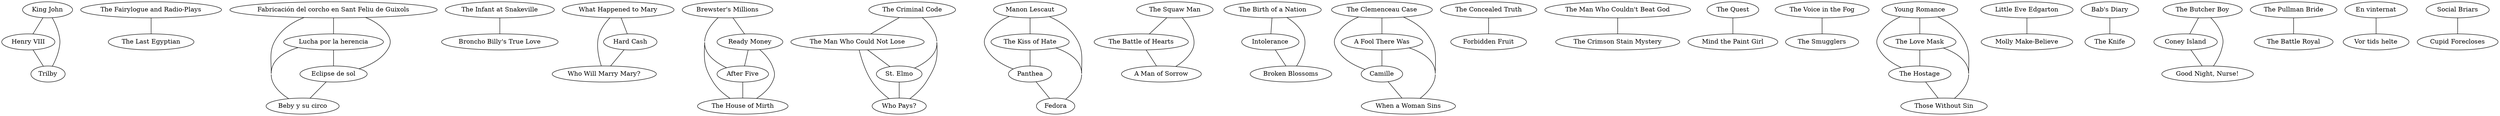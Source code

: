 graph { concentrate=true

"King John" -- "Henry VIII"
"King John" -- "Trilby"
"The Fairylogue and Radio-Plays" -- "The Last Egyptian"
"Fabricación del corcho en Sant Feliu de Guixols" -- "Beby y su circo"
"Fabricación del corcho en Sant Feliu de Guixols" -- "Lucha por la herencia"
"Fabricación del corcho en Sant Feliu de Guixols" -- "Eclipse de sol"
"Henry VIII" -- "Trilby"
"The Infant at Snakeville" -- "Broncho Billy's True Love"
"Lucha por la herencia" -- "Beby y su circo"
"Lucha por la herencia" -- "Eclipse de sol"
"Eclipse de sol" -- "Beby y su circo"
"What Happened to Mary" -- "Who Will Marry Mary?"
"What Happened to Mary" -- "Hard Cash"
"Hard Cash" -- "Who Will Marry Mary?"
"Brewster's Millions" -- "The House of Mirth"
"Brewster's Millions" -- "After Five"
"Brewster's Millions" -- "Ready Money"
"The Criminal Code" -- "The Man Who Could Not Lose"
"The Criminal Code" -- "Who Pays?"
"The Criminal Code" -- "St. Elmo"
"The Man Who Could Not Lose" -- "Who Pays?"
"The Man Who Could Not Lose" -- "St. Elmo"
"Manon Lescaut" -- "The Kiss of Hate"
"Manon Lescaut" -- "Panthea"
"Manon Lescaut" -- "Fedora"
"Ready Money" -- "The House of Mirth"
"Ready Money" -- "After Five"
"The Squaw Man" -- "The Battle of Hearts"
"The Squaw Man" -- "A Man of Sorrow"
"St. Elmo" -- "Who Pays?"
"After Five" -- "The House of Mirth"
"The Birth of a Nation" -- "Intolerance"
"The Birth of a Nation" -- "Broken Blossoms"
"The Birth of a Nation" -- "Broken Blossoms"
"The Birth of a Nation" -- "Intolerance"
"The Clemenceau Case" -- "A Fool There Was"
"The Clemenceau Case" -- "Camille"
"The Clemenceau Case" -- "When a Woman Sins"
"The Concealed Truth" -- "Forbidden Fruit"
"A Fool There Was" -- "Camille"
"A Fool There Was" -- "When a Woman Sins"
"The Man Who Couldn't Beat God" -- "The Crimson Stain Mystery"
"The Quest" -- "Mind the Paint Girl"
"The Voice in the Fog" -- "The Smugglers"
"Young Romance" -- "The Hostage"
"Young Romance" -- "The Love Mask"
"Young Romance" -- "Those Without Sin"
"The Battle of Hearts" -- "A Man of Sorrow"
"Intolerance" -- "Broken Blossoms"
"Intolerance" -- "Broken Blossoms"
"The Kiss of Hate" -- "Panthea"
"The Kiss of Hate" -- "Fedora"
"Little Eve Edgarton" -- "Molly Make-Believe"
"The Love Mask" -- "The Hostage"
"The Love Mask" -- "Those Without Sin"
"Bab's Diary" -- "The Knife"
"The Butcher Boy" -- "Coney Island"
"The Butcher Boy" -- "Good Night, Nurse!"
"Camille" -- "When a Woman Sins"
"Coney Island" -- "Good Night, Nurse!"
"The Hostage" -- "Those Without Sin"
"Panthea" -- "Fedora"
"The Pullman Bride" -- "The Battle Royal"
"En vinternat" -- "Vor tids helte"
"Social Briars" -- "Cupid Forecloses"}